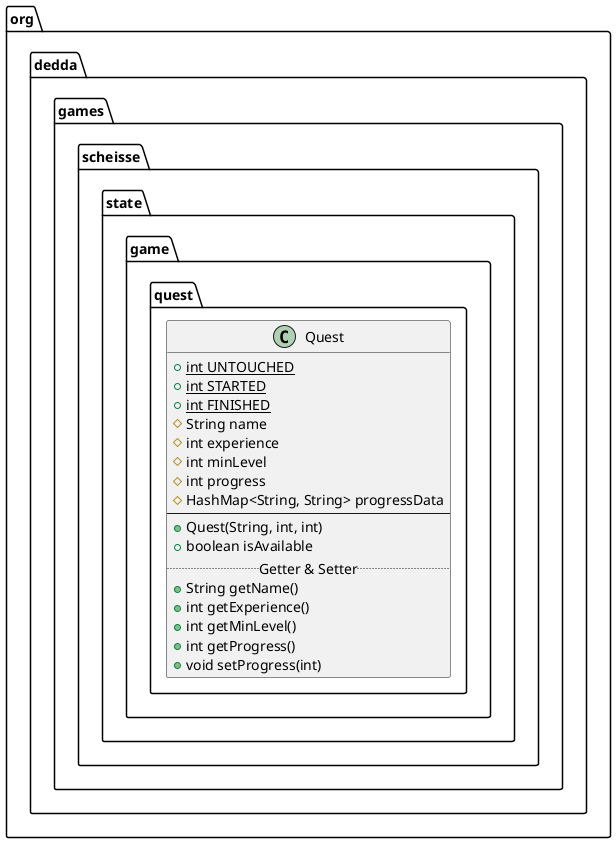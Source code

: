 @startuml
class org.dedda.games.scheisse.state.game.quest.Quest{
    + {static} int UNTOUCHED
    + {static} int STARTED
    + {static} int FINISHED
    # String name
    # int experience
    # int minLevel
    # int progress
    # HashMap<String, String> progressData
    --
    + Quest(String, int, int)
    + boolean isAvailable
    .. Getter & Setter ..
    + String getName()
    + int getExperience()
    + int getMinLevel()
    + int getProgress()
    + void setProgress(int)
}
@enduml
